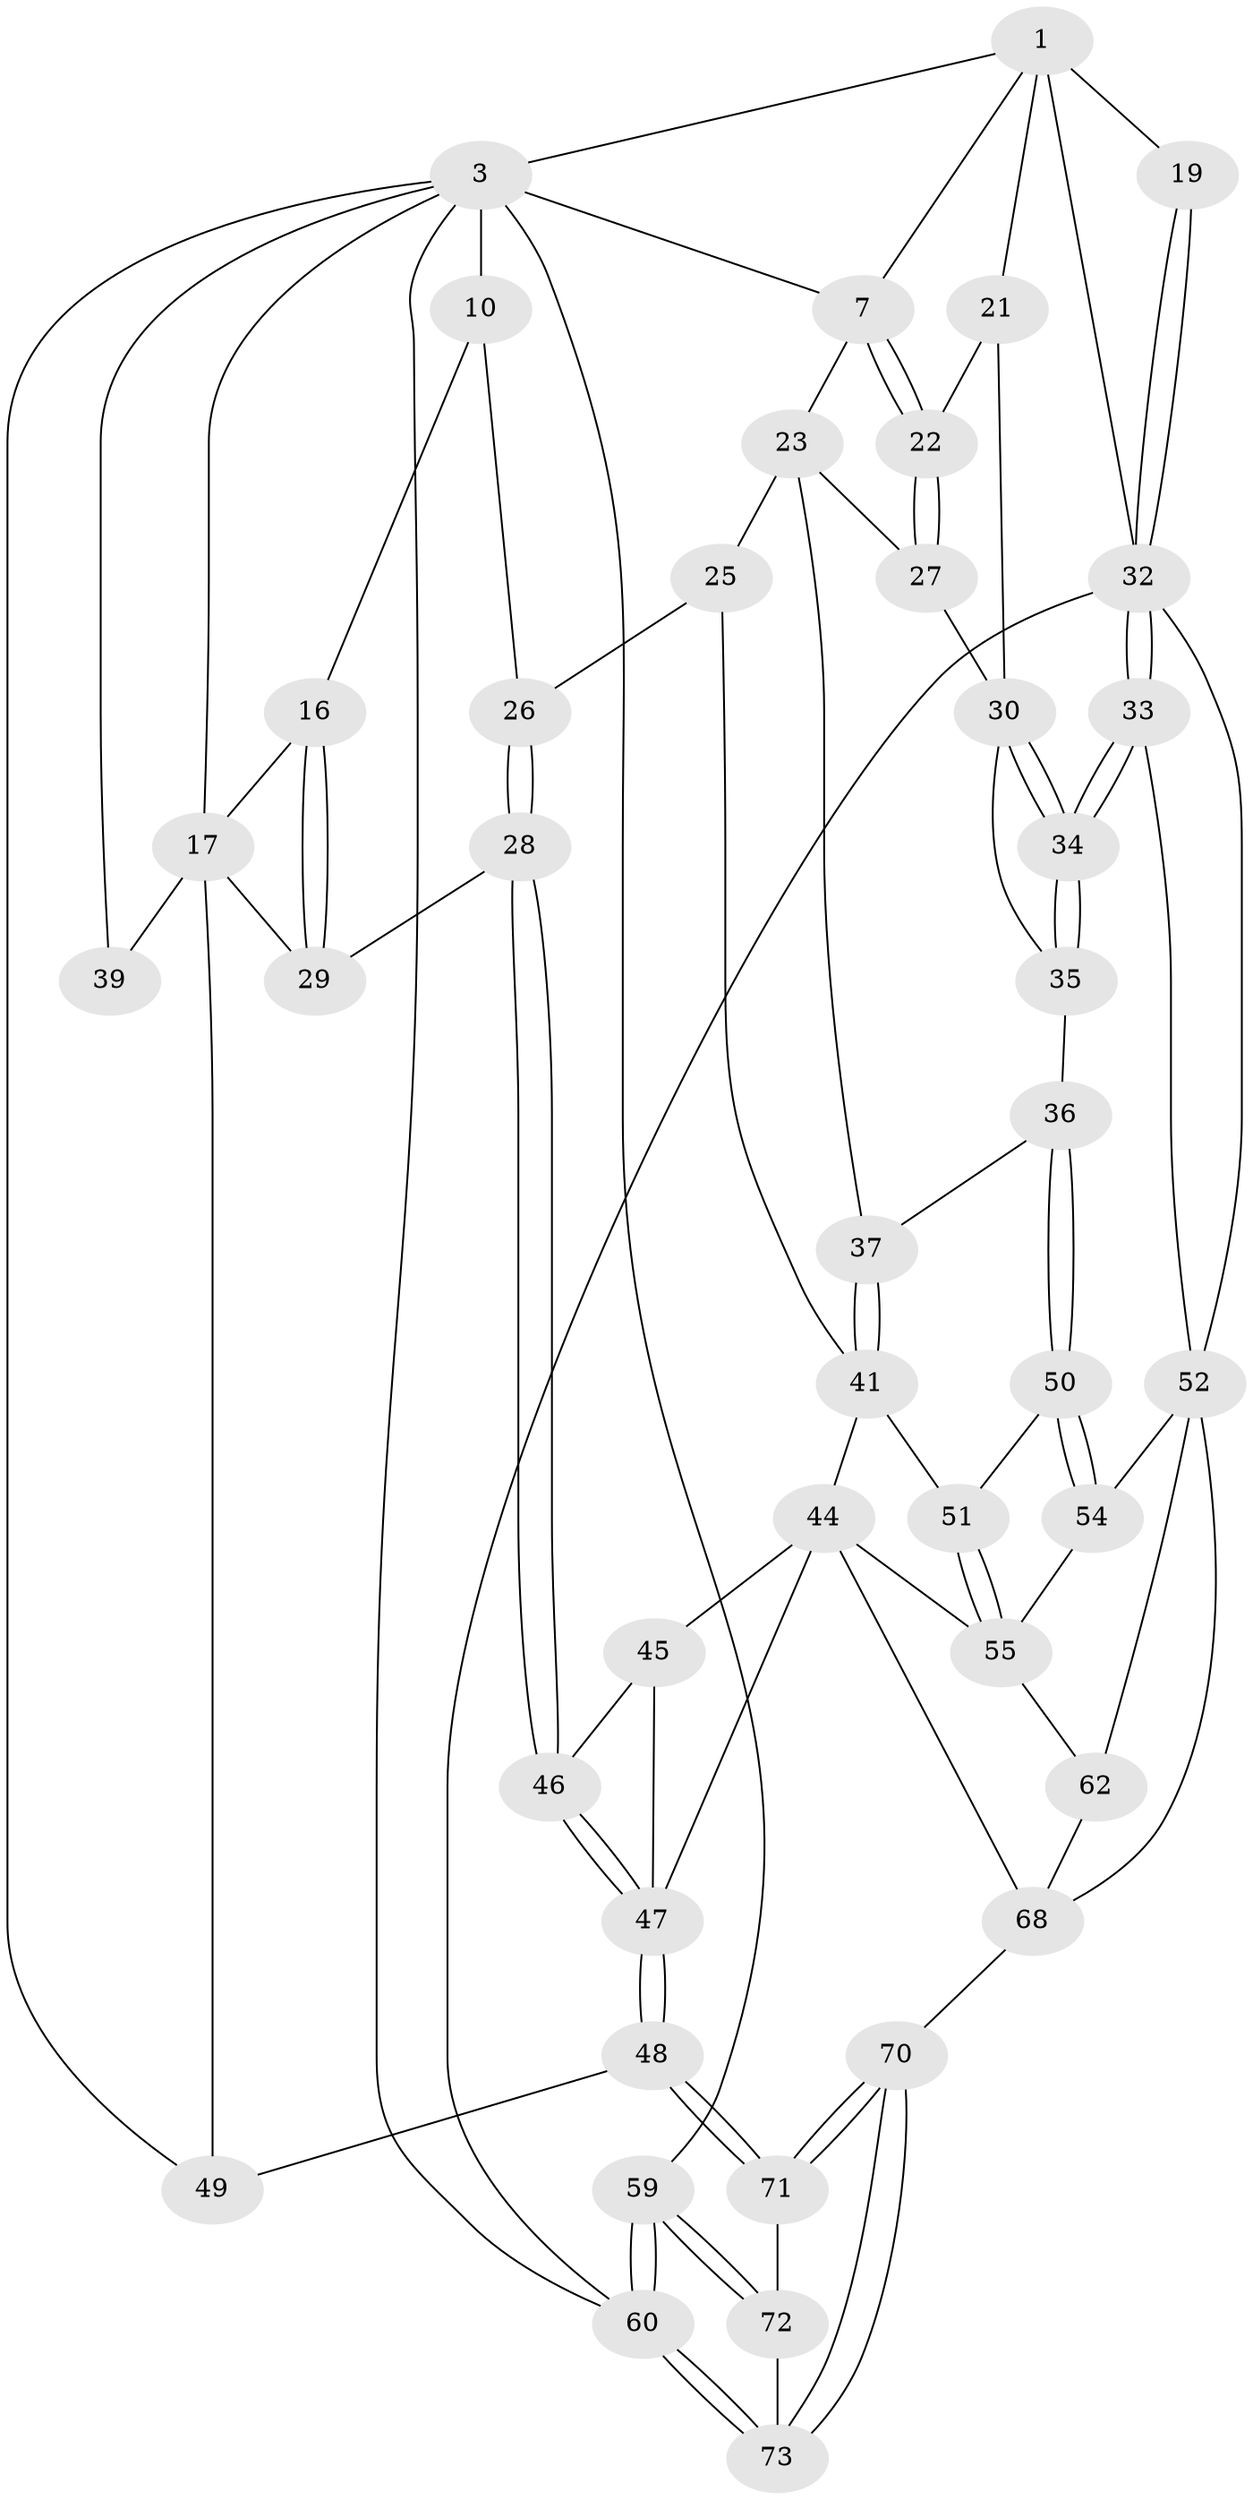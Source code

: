 // original degree distribution, {3: 0.0410958904109589, 5: 0.4794520547945205, 4: 0.2465753424657534, 6: 0.2328767123287671}
// Generated by graph-tools (version 1.1) at 2025/21/03/04/25 18:21:43]
// undirected, 43 vertices, 97 edges
graph export_dot {
graph [start="1"]
  node [color=gray90,style=filled];
  1 [pos="+0.894667801640751+0",super="+6+2"];
  3 [pos="+0.33044125714338635+0",super="+4+13+14"];
  7 [pos="+0.8716339272435893+0.15254136721872977",super="+8"];
  10 [pos="+0.5232331179267702+0.2783867058565974",super="+11"];
  16 [pos="+0.2449584197033596+0.24252637640293548"];
  17 [pos="+0.13397243320682758+0.33910550491807767",super="+38+18"];
  19 [pos="+1+0.302391203499241"];
  21 [pos="+0.9615836674435074+0.32395313254490543"];
  22 [pos="+0.8841732018438212+0.3004571291327715"];
  23 [pos="+0.789227876197155+0.3488173276145845",super="+24"];
  25 [pos="+0.5359560432711604+0.4257863761017692"];
  26 [pos="+0.4876629836801233+0.3660500949060156"];
  27 [pos="+0.7945696143133945+0.34865904023629224"];
  28 [pos="+0.3297157230839496+0.47019054152510237"];
  29 [pos="+0.3094584281999852+0.4706342470886074"];
  30 [pos="+0.9467896864983519+0.3565051278881837",super="+31"];
  32 [pos="+1+0.5531762044755919",super="+61"];
  33 [pos="+1+0.558345765210849"];
  34 [pos="+0.9739815554141293+0.5246314102379849"];
  35 [pos="+0.9012314355487537+0.4802389093364463"];
  36 [pos="+0.7968910900132978+0.5226318284635777"];
  37 [pos="+0.7586943248490428+0.4694088416561198"];
  39 [pos="+0+0.32797126593333203"];
  41 [pos="+0.6505638186979934+0.5424017135943139",super="+42"];
  44 [pos="+0.557201352700158+0.6001655785332414",super="+56"];
  45 [pos="+0.4419653337104607+0.6648210876444669"];
  46 [pos="+0.33187884210880325+0.47684874409982897"];
  47 [pos="+0.313391539765646+0.7755676524038471",super="+64"];
  48 [pos="+0.26605364824252453+0.7925027590496314"];
  49 [pos="+0.14206770593487095+0.7169617354640161"];
  50 [pos="+0.7932184939267234+0.5414494311149495"];
  51 [pos="+0.6953886079729619+0.5573848693770076"];
  52 [pos="+0.8616601174686441+0.6672465482513302",super="+66+53"];
  54 [pos="+0.8133086376356474+0.656317132290322"];
  55 [pos="+0.7579054525809176+0.6764774758039984",super="+57"];
  59 [pos="+0+1"];
  60 [pos="+0+1"];
  62 [pos="+0.815571721177597+0.8181324390509006",super="+63"];
  68 [pos="+0.6384025265450185+0.9844510925689529",super="+69"];
  70 [pos="+0.5111910974429394+1"];
  71 [pos="+0.26553266616572463+0.8050396780148598"];
  72 [pos="+0.23864423602446805+0.8724221472746405"];
  73 [pos="+0.25075934953784496+1"];
  1 -- 19 [weight=2];
  1 -- 21;
  1 -- 7;
  1 -- 3;
  1 -- 32;
  3 -- 10 [weight=3];
  3 -- 7;
  3 -- 49;
  3 -- 39;
  3 -- 59;
  3 -- 60;
  3 -- 17;
  7 -- 22;
  7 -- 22;
  7 -- 23;
  10 -- 16;
  10 -- 26;
  16 -- 17;
  16 -- 29;
  16 -- 29;
  17 -- 39 [weight=2];
  17 -- 29;
  17 -- 49;
  19 -- 32;
  19 -- 32;
  21 -- 22;
  21 -- 30;
  22 -- 27;
  22 -- 27;
  23 -- 27;
  23 -- 25;
  23 -- 37;
  25 -- 26;
  25 -- 41;
  26 -- 28;
  26 -- 28;
  27 -- 30;
  28 -- 29;
  28 -- 46;
  28 -- 46;
  30 -- 34;
  30 -- 34;
  30 -- 35;
  32 -- 33;
  32 -- 33;
  32 -- 60;
  32 -- 52;
  33 -- 34;
  33 -- 34;
  33 -- 52;
  34 -- 35;
  34 -- 35;
  35 -- 36;
  36 -- 37;
  36 -- 50;
  36 -- 50;
  37 -- 41;
  37 -- 41;
  41 -- 51;
  41 -- 44;
  44 -- 45;
  44 -- 68;
  44 -- 47;
  44 -- 55;
  45 -- 46;
  45 -- 47;
  46 -- 47;
  46 -- 47;
  47 -- 48;
  47 -- 48;
  48 -- 49;
  48 -- 71;
  48 -- 71;
  50 -- 51;
  50 -- 54;
  50 -- 54;
  51 -- 55;
  51 -- 55;
  52 -- 62 [weight=2];
  52 -- 54;
  52 -- 68;
  54 -- 55;
  55 -- 62;
  59 -- 60;
  59 -- 60;
  59 -- 72;
  59 -- 72;
  60 -- 73;
  60 -- 73;
  62 -- 68;
  68 -- 70;
  70 -- 71;
  70 -- 71;
  70 -- 73;
  70 -- 73;
  71 -- 72;
  72 -- 73;
}
